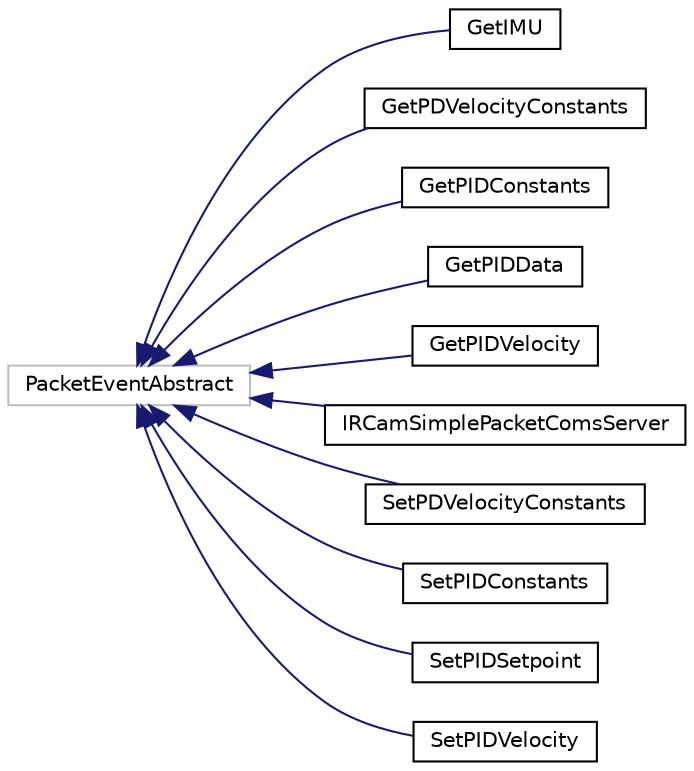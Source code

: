 digraph "Graphical Class Hierarchy"
{
  edge [fontname="Helvetica",fontsize="10",labelfontname="Helvetica",labelfontsize="10"];
  node [fontname="Helvetica",fontsize="10",shape=record];
  rankdir="LR";
  Node7 [label="PacketEventAbstract",height=0.2,width=0.4,color="grey75", fillcolor="white", style="filled"];
  Node7 -> Node0 [dir="back",color="midnightblue",fontsize="10",style="solid",fontname="Helvetica"];
  Node0 [label="GetIMU",height=0.2,width=0.4,color="black", fillcolor="white", style="filled",URL="$classGetIMU.html"];
  Node7 -> Node9 [dir="back",color="midnightblue",fontsize="10",style="solid",fontname="Helvetica"];
  Node9 [label="GetPDVelocityConstants",height=0.2,width=0.4,color="black", fillcolor="white", style="filled",URL="$classGetPDVelocityConstants.html"];
  Node7 -> Node10 [dir="back",color="midnightblue",fontsize="10",style="solid",fontname="Helvetica"];
  Node10 [label="GetPIDConstants",height=0.2,width=0.4,color="black", fillcolor="white", style="filled",URL="$classGetPIDConstants.html"];
  Node7 -> Node11 [dir="back",color="midnightblue",fontsize="10",style="solid",fontname="Helvetica"];
  Node11 [label="GetPIDData",height=0.2,width=0.4,color="black", fillcolor="white", style="filled",URL="$classGetPIDData.html"];
  Node7 -> Node12 [dir="back",color="midnightblue",fontsize="10",style="solid",fontname="Helvetica"];
  Node12 [label="GetPIDVelocity",height=0.2,width=0.4,color="black", fillcolor="white", style="filled",URL="$classGetPIDVelocity.html"];
  Node7 -> Node13 [dir="back",color="midnightblue",fontsize="10",style="solid",fontname="Helvetica"];
  Node13 [label="IRCamSimplePacketComsServer",height=0.2,width=0.4,color="black", fillcolor="white", style="filled",URL="$classIRCamSimplePacketComsServer.html"];
  Node7 -> Node14 [dir="back",color="midnightblue",fontsize="10",style="solid",fontname="Helvetica"];
  Node14 [label="SetPDVelocityConstants",height=0.2,width=0.4,color="black", fillcolor="white", style="filled",URL="$classSetPDVelocityConstants.html"];
  Node7 -> Node15 [dir="back",color="midnightblue",fontsize="10",style="solid",fontname="Helvetica"];
  Node15 [label="SetPIDConstants",height=0.2,width=0.4,color="black", fillcolor="white", style="filled",URL="$classSetPIDConstants.html"];
  Node7 -> Node16 [dir="back",color="midnightblue",fontsize="10",style="solid",fontname="Helvetica"];
  Node16 [label="SetPIDSetpoint",height=0.2,width=0.4,color="black", fillcolor="white", style="filled",URL="$classSetPIDSetpoint.html"];
  Node7 -> Node17 [dir="back",color="midnightblue",fontsize="10",style="solid",fontname="Helvetica"];
  Node17 [label="SetPIDVelocity",height=0.2,width=0.4,color="black", fillcolor="white", style="filled",URL="$classSetPIDVelocity.html"];
}
